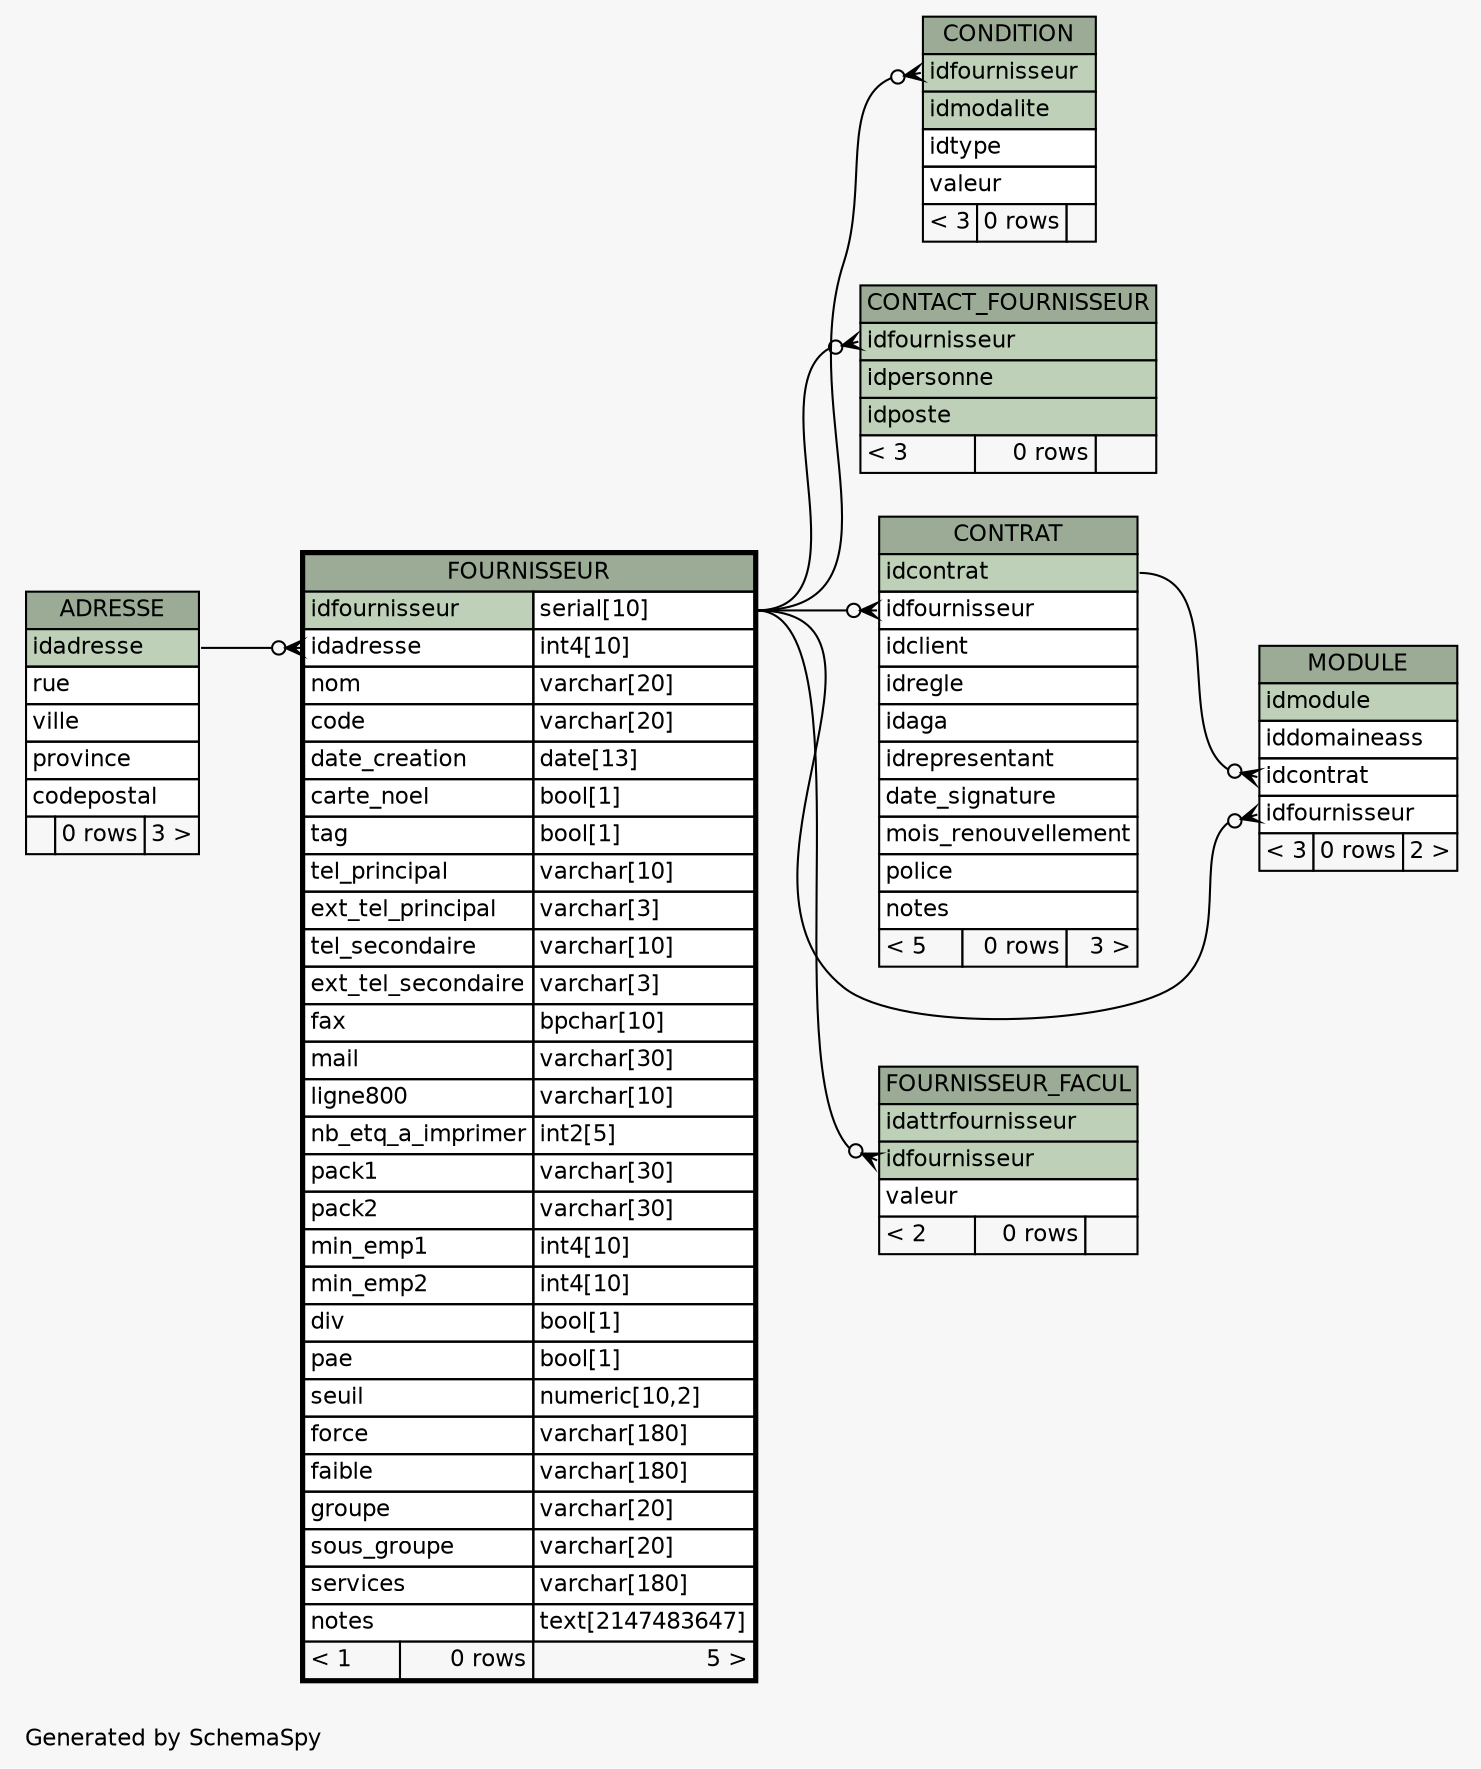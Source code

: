 // dot 2.40.1 on Mac OS X 10.12.5
// SchemaSpy rev 590
digraph "oneDegreeRelationshipsDiagram" {
  graph [
    rankdir="RL"
    bgcolor="#f7f7f7"
    label="\nGenerated by SchemaSpy"
    labeljust="l"
    nodesep="0.18"
    ranksep="0.46"
    fontname="Helvetica"
    fontsize="11"
  ];
  node [
    fontname="Helvetica"
    fontsize="11"
    shape="plaintext"
  ];
  edge [
    arrowsize="0.8"
  ];
  "CONDITION":"idfournisseur":w -> "FOURNISSEUR":"idfournisseur.type":e [arrowhead=none dir=back arrowtail=crowodot];
  "CONTACT_FOURNISSEUR":"idfournisseur":w -> "FOURNISSEUR":"idfournisseur.type":e [arrowhead=none dir=back arrowtail=crowodot];
  "CONTRAT":"idfournisseur":w -> "FOURNISSEUR":"idfournisseur.type":e [arrowhead=none dir=back arrowtail=crowodot];
  "FOURNISSEUR":"idadresse":w -> "ADRESSE":"idadresse":e [arrowhead=none dir=back arrowtail=crowodot];
  "FOURNISSEUR_FACUL":"idfournisseur":w -> "FOURNISSEUR":"idfournisseur.type":e [arrowhead=none dir=back arrowtail=crowodot];
  "MODULE":"idcontrat":w -> "CONTRAT":"idcontrat":e [arrowhead=none dir=back arrowtail=crowodot];
  "MODULE":"idfournisseur":w -> "FOURNISSEUR":"idfournisseur.type":e [arrowhead=none dir=back arrowtail=crowodot];
  "ADRESSE" [
    label=<
    <TABLE BORDER="0" CELLBORDER="1" CELLSPACING="0" BGCOLOR="#ffffff">
      <TR><TD COLSPAN="3" BGCOLOR="#9bab96" ALIGN="CENTER">ADRESSE</TD></TR>
      <TR><TD PORT="idadresse" COLSPAN="3" BGCOLOR="#bed1b8" ALIGN="LEFT">idadresse</TD></TR>
      <TR><TD PORT="rue" COLSPAN="3" ALIGN="LEFT">rue</TD></TR>
      <TR><TD PORT="ville" COLSPAN="3" ALIGN="LEFT">ville</TD></TR>
      <TR><TD PORT="province" COLSPAN="3" ALIGN="LEFT">province</TD></TR>
      <TR><TD PORT="codepostal" COLSPAN="3" ALIGN="LEFT">codepostal</TD></TR>
      <TR><TD ALIGN="LEFT" BGCOLOR="#f7f7f7">  </TD><TD ALIGN="RIGHT" BGCOLOR="#f7f7f7">0 rows</TD><TD ALIGN="RIGHT" BGCOLOR="#f7f7f7">3 &gt;</TD></TR>
    </TABLE>>
    URL="ADRESSE.html"
    tooltip="ADRESSE"
  ];
  "CONDITION" [
    label=<
    <TABLE BORDER="0" CELLBORDER="1" CELLSPACING="0" BGCOLOR="#ffffff">
      <TR><TD COLSPAN="3" BGCOLOR="#9bab96" ALIGN="CENTER">CONDITION</TD></TR>
      <TR><TD PORT="idfournisseur" COLSPAN="3" BGCOLOR="#bed1b8" ALIGN="LEFT">idfournisseur</TD></TR>
      <TR><TD PORT="idmodalite" COLSPAN="3" BGCOLOR="#bed1b8" ALIGN="LEFT">idmodalite</TD></TR>
      <TR><TD PORT="idtype" COLSPAN="3" ALIGN="LEFT">idtype</TD></TR>
      <TR><TD PORT="valeur" COLSPAN="3" ALIGN="LEFT">valeur</TD></TR>
      <TR><TD ALIGN="LEFT" BGCOLOR="#f7f7f7">&lt; 3</TD><TD ALIGN="RIGHT" BGCOLOR="#f7f7f7">0 rows</TD><TD ALIGN="RIGHT" BGCOLOR="#f7f7f7">  </TD></TR>
    </TABLE>>
    URL="CONDITION.html"
    tooltip="CONDITION"
  ];
  "CONTACT_FOURNISSEUR" [
    label=<
    <TABLE BORDER="0" CELLBORDER="1" CELLSPACING="0" BGCOLOR="#ffffff">
      <TR><TD COLSPAN="3" BGCOLOR="#9bab96" ALIGN="CENTER">CONTACT_FOURNISSEUR</TD></TR>
      <TR><TD PORT="idfournisseur" COLSPAN="3" BGCOLOR="#bed1b8" ALIGN="LEFT">idfournisseur</TD></TR>
      <TR><TD PORT="idpersonne" COLSPAN="3" BGCOLOR="#bed1b8" ALIGN="LEFT">idpersonne</TD></TR>
      <TR><TD PORT="idposte" COLSPAN="3" BGCOLOR="#bed1b8" ALIGN="LEFT">idposte</TD></TR>
      <TR><TD ALIGN="LEFT" BGCOLOR="#f7f7f7">&lt; 3</TD><TD ALIGN="RIGHT" BGCOLOR="#f7f7f7">0 rows</TD><TD ALIGN="RIGHT" BGCOLOR="#f7f7f7">  </TD></TR>
    </TABLE>>
    URL="CONTACT_FOURNISSEUR.html"
    tooltip="CONTACT_FOURNISSEUR"
  ];
  "CONTRAT" [
    label=<
    <TABLE BORDER="0" CELLBORDER="1" CELLSPACING="0" BGCOLOR="#ffffff">
      <TR><TD COLSPAN="3" BGCOLOR="#9bab96" ALIGN="CENTER">CONTRAT</TD></TR>
      <TR><TD PORT="idcontrat" COLSPAN="3" BGCOLOR="#bed1b8" ALIGN="LEFT">idcontrat</TD></TR>
      <TR><TD PORT="idfournisseur" COLSPAN="3" ALIGN="LEFT">idfournisseur</TD></TR>
      <TR><TD PORT="idclient" COLSPAN="3" ALIGN="LEFT">idclient</TD></TR>
      <TR><TD PORT="idregle" COLSPAN="3" ALIGN="LEFT">idregle</TD></TR>
      <TR><TD PORT="idaga" COLSPAN="3" ALIGN="LEFT">idaga</TD></TR>
      <TR><TD PORT="idrepresentant" COLSPAN="3" ALIGN="LEFT">idrepresentant</TD></TR>
      <TR><TD PORT="date_signature" COLSPAN="3" ALIGN="LEFT">date_signature</TD></TR>
      <TR><TD PORT="mois_renouvellement" COLSPAN="3" ALIGN="LEFT">mois_renouvellement</TD></TR>
      <TR><TD PORT="police" COLSPAN="3" ALIGN="LEFT">police</TD></TR>
      <TR><TD PORT="notes" COLSPAN="3" ALIGN="LEFT">notes</TD></TR>
      <TR><TD ALIGN="LEFT" BGCOLOR="#f7f7f7">&lt; 5</TD><TD ALIGN="RIGHT" BGCOLOR="#f7f7f7">0 rows</TD><TD ALIGN="RIGHT" BGCOLOR="#f7f7f7">3 &gt;</TD></TR>
    </TABLE>>
    URL="CONTRAT.html"
    tooltip="CONTRAT"
  ];
  "FOURNISSEUR" [
    label=<
    <TABLE BORDER="2" CELLBORDER="1" CELLSPACING="0" BGCOLOR="#ffffff">
      <TR><TD COLSPAN="3" BGCOLOR="#9bab96" ALIGN="CENTER">FOURNISSEUR</TD></TR>
      <TR><TD PORT="idfournisseur" COLSPAN="2" BGCOLOR="#bed1b8" ALIGN="LEFT">idfournisseur</TD><TD PORT="idfournisseur.type" ALIGN="LEFT">serial[10]</TD></TR>
      <TR><TD PORT="idadresse" COLSPAN="2" ALIGN="LEFT">idadresse</TD><TD PORT="idadresse.type" ALIGN="LEFT">int4[10]</TD></TR>
      <TR><TD PORT="nom" COLSPAN="2" ALIGN="LEFT">nom</TD><TD PORT="nom.type" ALIGN="LEFT">varchar[20]</TD></TR>
      <TR><TD PORT="code" COLSPAN="2" ALIGN="LEFT">code</TD><TD PORT="code.type" ALIGN="LEFT">varchar[20]</TD></TR>
      <TR><TD PORT="date_creation" COLSPAN="2" ALIGN="LEFT">date_creation</TD><TD PORT="date_creation.type" ALIGN="LEFT">date[13]</TD></TR>
      <TR><TD PORT="carte_noel" COLSPAN="2" ALIGN="LEFT">carte_noel</TD><TD PORT="carte_noel.type" ALIGN="LEFT">bool[1]</TD></TR>
      <TR><TD PORT="tag" COLSPAN="2" ALIGN="LEFT">tag</TD><TD PORT="tag.type" ALIGN="LEFT">bool[1]</TD></TR>
      <TR><TD PORT="tel_principal" COLSPAN="2" ALIGN="LEFT">tel_principal</TD><TD PORT="tel_principal.type" ALIGN="LEFT">varchar[10]</TD></TR>
      <TR><TD PORT="ext_tel_principal" COLSPAN="2" ALIGN="LEFT">ext_tel_principal</TD><TD PORT="ext_tel_principal.type" ALIGN="LEFT">varchar[3]</TD></TR>
      <TR><TD PORT="tel_secondaire" COLSPAN="2" ALIGN="LEFT">tel_secondaire</TD><TD PORT="tel_secondaire.type" ALIGN="LEFT">varchar[10]</TD></TR>
      <TR><TD PORT="ext_tel_secondaire" COLSPAN="2" ALIGN="LEFT">ext_tel_secondaire</TD><TD PORT="ext_tel_secondaire.type" ALIGN="LEFT">varchar[3]</TD></TR>
      <TR><TD PORT="fax" COLSPAN="2" ALIGN="LEFT">fax</TD><TD PORT="fax.type" ALIGN="LEFT">bpchar[10]</TD></TR>
      <TR><TD PORT="mail" COLSPAN="2" ALIGN="LEFT">mail</TD><TD PORT="mail.type" ALIGN="LEFT">varchar[30]</TD></TR>
      <TR><TD PORT="ligne800" COLSPAN="2" ALIGN="LEFT">ligne800</TD><TD PORT="ligne800.type" ALIGN="LEFT">varchar[10]</TD></TR>
      <TR><TD PORT="nb_etq_a_imprimer" COLSPAN="2" ALIGN="LEFT">nb_etq_a_imprimer</TD><TD PORT="nb_etq_a_imprimer.type" ALIGN="LEFT">int2[5]</TD></TR>
      <TR><TD PORT="pack1" COLSPAN="2" ALIGN="LEFT">pack1</TD><TD PORT="pack1.type" ALIGN="LEFT">varchar[30]</TD></TR>
      <TR><TD PORT="pack2" COLSPAN="2" ALIGN="LEFT">pack2</TD><TD PORT="pack2.type" ALIGN="LEFT">varchar[30]</TD></TR>
      <TR><TD PORT="min_emp1" COLSPAN="2" ALIGN="LEFT">min_emp1</TD><TD PORT="min_emp1.type" ALIGN="LEFT">int4[10]</TD></TR>
      <TR><TD PORT="min_emp2" COLSPAN="2" ALIGN="LEFT">min_emp2</TD><TD PORT="min_emp2.type" ALIGN="LEFT">int4[10]</TD></TR>
      <TR><TD PORT="div" COLSPAN="2" ALIGN="LEFT">div</TD><TD PORT="div.type" ALIGN="LEFT">bool[1]</TD></TR>
      <TR><TD PORT="pae" COLSPAN="2" ALIGN="LEFT">pae</TD><TD PORT="pae.type" ALIGN="LEFT">bool[1]</TD></TR>
      <TR><TD PORT="seuil" COLSPAN="2" ALIGN="LEFT">seuil</TD><TD PORT="seuil.type" ALIGN="LEFT">numeric[10,2]</TD></TR>
      <TR><TD PORT="force" COLSPAN="2" ALIGN="LEFT">force</TD><TD PORT="force.type" ALIGN="LEFT">varchar[180]</TD></TR>
      <TR><TD PORT="faible" COLSPAN="2" ALIGN="LEFT">faible</TD><TD PORT="faible.type" ALIGN="LEFT">varchar[180]</TD></TR>
      <TR><TD PORT="groupe" COLSPAN="2" ALIGN="LEFT">groupe</TD><TD PORT="groupe.type" ALIGN="LEFT">varchar[20]</TD></TR>
      <TR><TD PORT="sous_groupe" COLSPAN="2" ALIGN="LEFT">sous_groupe</TD><TD PORT="sous_groupe.type" ALIGN="LEFT">varchar[20]</TD></TR>
      <TR><TD PORT="services" COLSPAN="2" ALIGN="LEFT">services</TD><TD PORT="services.type" ALIGN="LEFT">varchar[180]</TD></TR>
      <TR><TD PORT="notes" COLSPAN="2" ALIGN="LEFT">notes</TD><TD PORT="notes.type" ALIGN="LEFT">text[2147483647]</TD></TR>
      <TR><TD ALIGN="LEFT" BGCOLOR="#f7f7f7">&lt; 1</TD><TD ALIGN="RIGHT" BGCOLOR="#f7f7f7">0 rows</TD><TD ALIGN="RIGHT" BGCOLOR="#f7f7f7">5 &gt;</TD></TR>
    </TABLE>>
    URL="FOURNISSEUR.html"
    tooltip="FOURNISSEUR"
  ];
  "FOURNISSEUR_FACUL" [
    label=<
    <TABLE BORDER="0" CELLBORDER="1" CELLSPACING="0" BGCOLOR="#ffffff">
      <TR><TD COLSPAN="3" BGCOLOR="#9bab96" ALIGN="CENTER">FOURNISSEUR_FACUL</TD></TR>
      <TR><TD PORT="idattrfournisseur" COLSPAN="3" BGCOLOR="#bed1b8" ALIGN="LEFT">idattrfournisseur</TD></TR>
      <TR><TD PORT="idfournisseur" COLSPAN="3" BGCOLOR="#bed1b8" ALIGN="LEFT">idfournisseur</TD></TR>
      <TR><TD PORT="valeur" COLSPAN="3" ALIGN="LEFT">valeur</TD></TR>
      <TR><TD ALIGN="LEFT" BGCOLOR="#f7f7f7">&lt; 2</TD><TD ALIGN="RIGHT" BGCOLOR="#f7f7f7">0 rows</TD><TD ALIGN="RIGHT" BGCOLOR="#f7f7f7">  </TD></TR>
    </TABLE>>
    URL="FOURNISSEUR_FACUL.html"
    tooltip="FOURNISSEUR_FACUL"
  ];
  "MODULE" [
    label=<
    <TABLE BORDER="0" CELLBORDER="1" CELLSPACING="0" BGCOLOR="#ffffff">
      <TR><TD COLSPAN="3" BGCOLOR="#9bab96" ALIGN="CENTER">MODULE</TD></TR>
      <TR><TD PORT="idmodule" COLSPAN="3" BGCOLOR="#bed1b8" ALIGN="LEFT">idmodule</TD></TR>
      <TR><TD PORT="iddomaineass" COLSPAN="3" ALIGN="LEFT">iddomaineass</TD></TR>
      <TR><TD PORT="idcontrat" COLSPAN="3" ALIGN="LEFT">idcontrat</TD></TR>
      <TR><TD PORT="idfournisseur" COLSPAN="3" ALIGN="LEFT">idfournisseur</TD></TR>
      <TR><TD ALIGN="LEFT" BGCOLOR="#f7f7f7">&lt; 3</TD><TD ALIGN="RIGHT" BGCOLOR="#f7f7f7">0 rows</TD><TD ALIGN="RIGHT" BGCOLOR="#f7f7f7">2 &gt;</TD></TR>
    </TABLE>>
    URL="MODULE.html"
    tooltip="MODULE"
  ];
}

